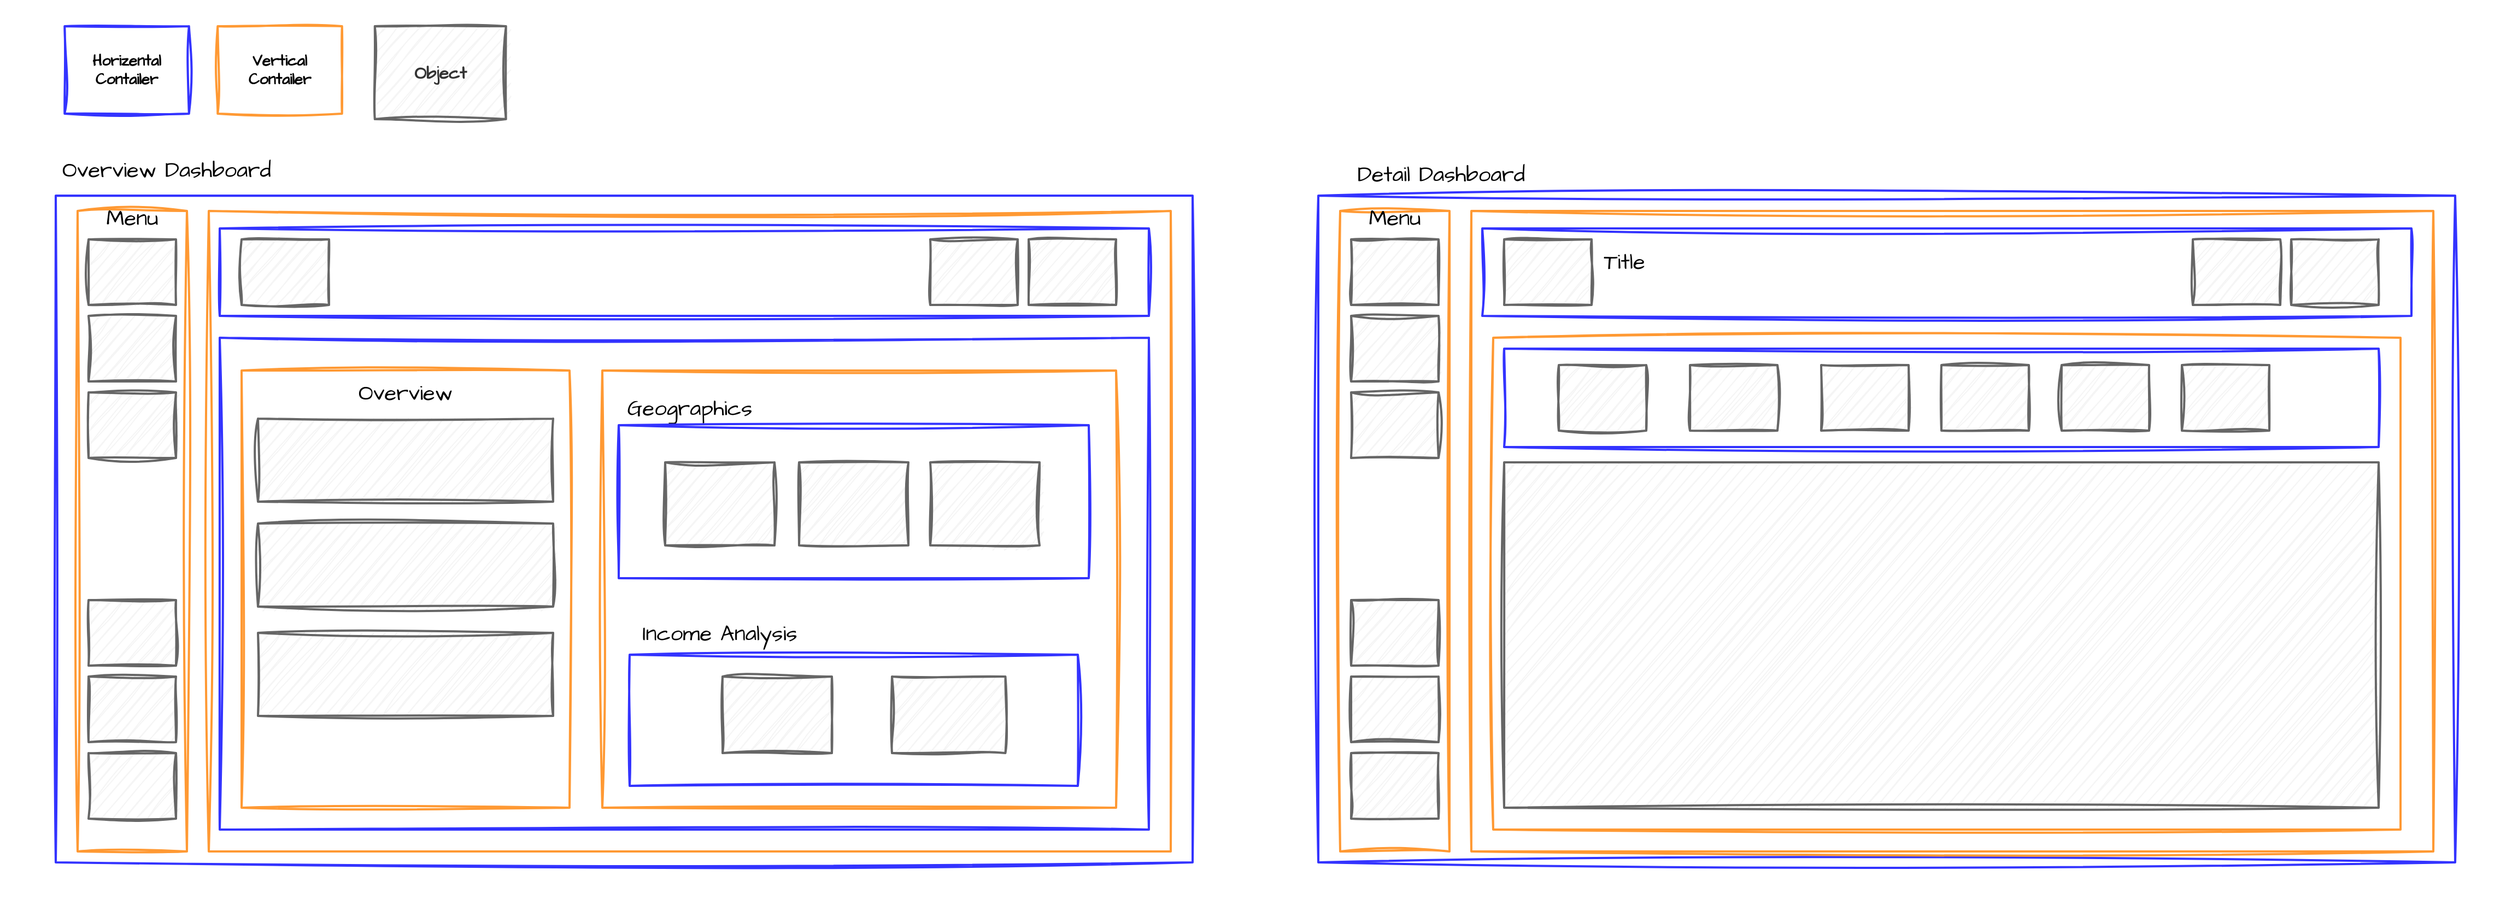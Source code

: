 <mxfile version="24.8.4">
  <diagram name="Page-1" id="qC8JYSfJKplx2IA5nMIo">
    <mxGraphModel grid="1" page="1" gridSize="10" guides="1" tooltips="1" connect="1" arrows="1" fold="1" pageScale="1" pageWidth="1169" pageHeight="827" math="0" shadow="0">
      <root>
        <mxCell id="0" />
        <mxCell id="1" parent="0" />
        <mxCell id="78zSkCuYWXqXhbrkB40Y-1" value="" style="rounded=0;whiteSpace=wrap;html=1;strokeColor=none;" vertex="1" parent="1">
          <mxGeometry x="40" y="-827" width="2280" height="827" as="geometry" />
        </mxCell>
        <mxCell id="PGWeTWr600nqLuUM6eGq-1" value="" style="rounded=0;whiteSpace=wrap;html=1;fillColor=none;strokeColor=#3333FF;strokeWidth=2;sketch=1;curveFitting=1;jiggle=2;" vertex="1" parent="1">
          <mxGeometry x="85" y="-648" width="1040" height="610" as="geometry" />
        </mxCell>
        <mxCell id="PGWeTWr600nqLuUM6eGq-2" value="" style="rounded=0;whiteSpace=wrap;html=1;fillColor=none;strokeColor=#FF9933;strokeWidth=2;sketch=1;curveFitting=1;jiggle=2;" vertex="1" parent="1">
          <mxGeometry x="105" y="-634" width="100" height="586" as="geometry" />
        </mxCell>
        <mxCell id="PGWeTWr600nqLuUM6eGq-4" value="" style="rounded=0;whiteSpace=wrap;html=1;fillColor=#f5f5f5;fontColor=#333333;strokeColor=#666666;strokeWidth=2;sketch=1;curveFitting=1;jiggle=2;" vertex="1" parent="1">
          <mxGeometry x="115" y="-608" width="80" height="60" as="geometry" />
        </mxCell>
        <mxCell id="PGWeTWr600nqLuUM6eGq-5" value="" style="rounded=0;whiteSpace=wrap;html=1;fillColor=#f5f5f5;fontColor=#333333;strokeColor=#666666;strokeWidth=2;sketch=1;curveFitting=1;jiggle=2;" vertex="1" parent="1">
          <mxGeometry x="115" y="-538" width="80" height="60" as="geometry" />
        </mxCell>
        <mxCell id="PGWeTWr600nqLuUM6eGq-6" value="" style="rounded=0;whiteSpace=wrap;html=1;fillColor=#f5f5f5;fontColor=#333333;strokeColor=#666666;strokeWidth=2;sketch=1;curveFitting=1;jiggle=2;" vertex="1" parent="1">
          <mxGeometry x="115" y="-208" width="80" height="60" as="geometry" />
        </mxCell>
        <mxCell id="PGWeTWr600nqLuUM6eGq-7" value="" style="rounded=0;whiteSpace=wrap;html=1;fillColor=#f5f5f5;fontColor=#333333;strokeColor=#666666;strokeWidth=2;sketch=1;curveFitting=1;jiggle=2;" vertex="1" parent="1">
          <mxGeometry x="115" y="-138" width="80" height="60" as="geometry" />
        </mxCell>
        <mxCell id="PGWeTWr600nqLuUM6eGq-8" value="" style="rounded=0;whiteSpace=wrap;html=1;fillColor=#f5f5f5;fontColor=#333333;strokeColor=#666666;strokeWidth=2;sketch=1;curveFitting=1;jiggle=2;" vertex="1" parent="1">
          <mxGeometry x="115" y="-278" width="80" height="60" as="geometry" />
        </mxCell>
        <mxCell id="PGWeTWr600nqLuUM6eGq-9" value="" style="rounded=0;whiteSpace=wrap;html=1;fillColor=none;strokeColor=#FF9933;strokeWidth=2;sketch=1;curveFitting=1;jiggle=2;" vertex="1" parent="1">
          <mxGeometry x="225" y="-634" width="880" height="586" as="geometry" />
        </mxCell>
        <mxCell id="PGWeTWr600nqLuUM6eGq-10" value="" style="rounded=0;whiteSpace=wrap;html=1;fillColor=none;strokeColor=#3333FF;strokeWidth=2;sketch=1;curveFitting=1;jiggle=2;" vertex="1" parent="1">
          <mxGeometry x="235" y="-618" width="850" height="80" as="geometry" />
        </mxCell>
        <mxCell id="PGWeTWr600nqLuUM6eGq-11" value="" style="rounded=0;whiteSpace=wrap;html=1;fillColor=#f5f5f5;fontColor=#333333;strokeColor=#666666;strokeWidth=2;sketch=1;curveFitting=1;jiggle=2;" vertex="1" parent="1">
          <mxGeometry x="255" y="-608" width="80" height="60" as="geometry" />
        </mxCell>
        <mxCell id="PGWeTWr600nqLuUM6eGq-12" value="" style="rounded=0;whiteSpace=wrap;html=1;fillColor=#f5f5f5;fontColor=#333333;strokeColor=#666666;strokeWidth=2;sketch=1;curveFitting=1;jiggle=2;" vertex="1" parent="1">
          <mxGeometry x="975" y="-608" width="80" height="60" as="geometry" />
        </mxCell>
        <mxCell id="PGWeTWr600nqLuUM6eGq-13" value="" style="rounded=0;whiteSpace=wrap;html=1;fillColor=#f5f5f5;fontColor=#333333;strokeColor=#666666;strokeWidth=2;sketch=1;curveFitting=1;jiggle=2;" vertex="1" parent="1">
          <mxGeometry x="885" y="-608" width="80" height="60" as="geometry" />
        </mxCell>
        <mxCell id="PGWeTWr600nqLuUM6eGq-14" value="" style="rounded=0;whiteSpace=wrap;html=1;fillColor=#f5f5f5;fontColor=#333333;strokeColor=#666666;strokeWidth=2;sketch=1;curveFitting=1;jiggle=2;" vertex="1" parent="1">
          <mxGeometry x="115" y="-468" width="80" height="60" as="geometry" />
        </mxCell>
        <mxCell id="PGWeTWr600nqLuUM6eGq-15" value="Overview Dashboard" style="text;html=1;strokeColor=none;fillColor=none;align=center;verticalAlign=middle;whiteSpace=wrap;rounded=0;fontSize=20;fontFamily=Architects Daughter;sketch=1;curveFitting=1;jiggle=2;" vertex="1" parent="1">
          <mxGeometry x="34" y="-682" width="305" height="20" as="geometry" />
        </mxCell>
        <mxCell id="PGWeTWr600nqLuUM6eGq-16" value="Menu" style="text;html=1;strokeColor=none;fillColor=none;align=center;verticalAlign=middle;whiteSpace=wrap;rounded=0;fontSize=20;fontFamily=Architects Daughter;strokeWidth=2;sketch=1;curveFitting=1;jiggle=2;" vertex="1" parent="1">
          <mxGeometry x="125" y="-638" width="60" height="20" as="geometry" />
        </mxCell>
        <mxCell id="PGWeTWr600nqLuUM6eGq-18" value="" style="rounded=0;whiteSpace=wrap;html=1;fillColor=none;strokeColor=#3333FF;strokeWidth=2;sketch=1;curveFitting=1;jiggle=2;" vertex="1" parent="1">
          <mxGeometry x="235" y="-518" width="850" height="450" as="geometry" />
        </mxCell>
        <mxCell id="PGWeTWr600nqLuUM6eGq-19" value="" style="rounded=0;whiteSpace=wrap;html=1;fillColor=none;strokeColor=#FF9933;strokeWidth=2;sketch=1;curveFitting=1;jiggle=2;" vertex="1" parent="1">
          <mxGeometry x="255" y="-488" width="300" height="400" as="geometry" />
        </mxCell>
        <mxCell id="PGWeTWr600nqLuUM6eGq-21" value="Overview" style="text;html=1;strokeColor=none;fillColor=none;align=center;verticalAlign=middle;whiteSpace=wrap;rounded=0;fontSize=20;fontFamily=Architects Daughter;strokeWidth=2;sketch=1;curveFitting=1;jiggle=2;" vertex="1" parent="1">
          <mxGeometry x="375" y="-478" width="60" height="20" as="geometry" />
        </mxCell>
        <mxCell id="PGWeTWr600nqLuUM6eGq-23" value="" style="rounded=0;whiteSpace=wrap;html=1;fillColor=none;strokeColor=#FF9933;strokeWidth=2;sketch=1;curveFitting=1;jiggle=2;" vertex="1" parent="1">
          <mxGeometry x="585" y="-488" width="470" height="400" as="geometry" />
        </mxCell>
        <mxCell id="PGWeTWr600nqLuUM6eGq-24" value="" style="rounded=0;whiteSpace=wrap;html=1;fillColor=#f5f5f5;fontColor=#333333;strokeColor=#666666;strokeWidth=2;sketch=1;curveFitting=1;jiggle=2;" vertex="1" parent="1">
          <mxGeometry x="270" y="-444" width="270" height="76" as="geometry" />
        </mxCell>
        <mxCell id="PGWeTWr600nqLuUM6eGq-25" value="" style="rounded=0;whiteSpace=wrap;html=1;fillColor=#f5f5f5;fontColor=#333333;strokeColor=#666666;strokeWidth=2;sketch=1;curveFitting=1;jiggle=2;" vertex="1" parent="1">
          <mxGeometry x="270" y="-348" width="270" height="76" as="geometry" />
        </mxCell>
        <mxCell id="PGWeTWr600nqLuUM6eGq-26" value="" style="rounded=0;whiteSpace=wrap;html=1;fillColor=#f5f5f5;fontColor=#333333;strokeColor=#666666;strokeWidth=2;sketch=1;curveFitting=1;jiggle=2;" vertex="1" parent="1">
          <mxGeometry x="270" y="-248" width="270" height="76" as="geometry" />
        </mxCell>
        <mxCell id="PGWeTWr600nqLuUM6eGq-29" value="Income Analysis" style="text;html=1;strokeColor=none;fillColor=none;align=center;verticalAlign=middle;whiteSpace=wrap;rounded=0;fontSize=20;fontFamily=Architects Daughter;strokeWidth=2;sketch=1;curveFitting=1;jiggle=2;" vertex="1" parent="1">
          <mxGeometry x="605" y="-258" width="175" height="20" as="geometry" />
        </mxCell>
        <mxCell id="PGWeTWr600nqLuUM6eGq-30" value="Geographics" style="text;html=1;strokeColor=none;fillColor=none;align=center;verticalAlign=middle;whiteSpace=wrap;rounded=0;fontSize=20;fontFamily=Architects Daughter;strokeWidth=2;sketch=1;curveFitting=1;jiggle=2;" vertex="1" parent="1">
          <mxGeometry x="635" y="-464" width="60" height="20" as="geometry" />
        </mxCell>
        <mxCell id="PGWeTWr600nqLuUM6eGq-31" value="" style="rounded=0;whiteSpace=wrap;html=1;fillColor=none;strokeColor=#3333FF;strokeWidth=2;sketch=1;curveFitting=1;jiggle=2;" vertex="1" parent="1">
          <mxGeometry x="610" y="-228" width="410" height="120" as="geometry" />
        </mxCell>
        <mxCell id="PGWeTWr600nqLuUM6eGq-32" value="" style="rounded=0;whiteSpace=wrap;html=1;fillColor=#f5f5f5;fontColor=#333333;strokeColor=#666666;strokeWidth=2;sketch=1;curveFitting=1;jiggle=2;" vertex="1" parent="1">
          <mxGeometry x="695" y="-208" width="100" height="70" as="geometry" />
        </mxCell>
        <mxCell id="PGWeTWr600nqLuUM6eGq-33" value="" style="rounded=0;whiteSpace=wrap;html=1;fillColor=#f5f5f5;fontColor=#333333;strokeColor=#666666;strokeWidth=2;sketch=1;curveFitting=1;jiggle=2;" vertex="1" parent="1">
          <mxGeometry x="850" y="-208" width="103.75" height="70" as="geometry" />
        </mxCell>
        <mxCell id="PGWeTWr600nqLuUM6eGq-36" value="" style="rounded=0;whiteSpace=wrap;html=1;fillColor=#f5f5f5;fontColor=#333333;strokeColor=#666666;strokeWidth=2;sketch=1;curveFitting=1;jiggle=2;" vertex="1" parent="1">
          <mxGeometry x="642.5" y="-404" width="100" height="76" as="geometry" />
        </mxCell>
        <mxCell id="PGWeTWr600nqLuUM6eGq-37" value="" style="rounded=0;whiteSpace=wrap;html=1;fillColor=#f5f5f5;fontColor=#333333;strokeColor=#666666;strokeWidth=2;sketch=1;curveFitting=1;jiggle=2;" vertex="1" parent="1">
          <mxGeometry x="765" y="-404" width="100" height="76" as="geometry" />
        </mxCell>
        <mxCell id="PGWeTWr600nqLuUM6eGq-38" value="" style="rounded=0;whiteSpace=wrap;html=1;fillColor=#f5f5f5;fontColor=#333333;strokeColor=#666666;strokeWidth=2;sketch=1;curveFitting=1;jiggle=2;" vertex="1" parent="1">
          <mxGeometry x="885" y="-404" width="100" height="76" as="geometry" />
        </mxCell>
        <mxCell id="PGWeTWr600nqLuUM6eGq-40" value="" style="rounded=0;whiteSpace=wrap;html=1;fillColor=none;strokeColor=#3333FF;strokeWidth=2;sketch=1;curveFitting=1;jiggle=2;" vertex="1" parent="1">
          <mxGeometry x="1240" y="-648" width="1040" height="610" as="geometry" />
        </mxCell>
        <mxCell id="PGWeTWr600nqLuUM6eGq-41" value="" style="rounded=0;whiteSpace=wrap;html=1;fillColor=none;strokeColor=#FF9933;strokeWidth=2;sketch=1;curveFitting=1;jiggle=2;" vertex="1" parent="1">
          <mxGeometry x="1260" y="-634" width="100" height="586" as="geometry" />
        </mxCell>
        <mxCell id="PGWeTWr600nqLuUM6eGq-42" value="" style="rounded=0;whiteSpace=wrap;html=1;fillColor=#f5f5f5;fontColor=#333333;strokeColor=#666666;strokeWidth=2;sketch=1;curveFitting=1;jiggle=2;" vertex="1" parent="1">
          <mxGeometry x="1270" y="-608" width="80" height="60" as="geometry" />
        </mxCell>
        <mxCell id="PGWeTWr600nqLuUM6eGq-43" value="" style="rounded=0;whiteSpace=wrap;html=1;fillColor=#f5f5f5;fontColor=#333333;strokeColor=#666666;strokeWidth=2;sketch=1;curveFitting=1;jiggle=2;" vertex="1" parent="1">
          <mxGeometry x="1270" y="-538" width="80" height="60" as="geometry" />
        </mxCell>
        <mxCell id="PGWeTWr600nqLuUM6eGq-44" value="" style="rounded=0;whiteSpace=wrap;html=1;fillColor=#f5f5f5;fontColor=#333333;strokeColor=#666666;strokeWidth=2;sketch=1;curveFitting=1;jiggle=2;" vertex="1" parent="1">
          <mxGeometry x="1270" y="-208" width="80" height="60" as="geometry" />
        </mxCell>
        <mxCell id="PGWeTWr600nqLuUM6eGq-45" value="" style="rounded=0;whiteSpace=wrap;html=1;fillColor=#f5f5f5;fontColor=#333333;strokeColor=#666666;strokeWidth=2;sketch=1;curveFitting=1;jiggle=2;" vertex="1" parent="1">
          <mxGeometry x="1270" y="-138" width="80" height="60" as="geometry" />
        </mxCell>
        <mxCell id="PGWeTWr600nqLuUM6eGq-46" value="" style="rounded=0;whiteSpace=wrap;html=1;fillColor=#f5f5f5;fontColor=#333333;strokeColor=#666666;strokeWidth=2;sketch=1;curveFitting=1;jiggle=2;" vertex="1" parent="1">
          <mxGeometry x="1270" y="-278" width="80" height="60" as="geometry" />
        </mxCell>
        <mxCell id="PGWeTWr600nqLuUM6eGq-47" value="" style="rounded=0;whiteSpace=wrap;html=1;fillColor=none;strokeColor=#FF9933;strokeWidth=2;sketch=1;curveFitting=1;jiggle=2;" vertex="1" parent="1">
          <mxGeometry x="1380" y="-634" width="880" height="586" as="geometry" />
        </mxCell>
        <mxCell id="PGWeTWr600nqLuUM6eGq-48" value="" style="rounded=0;whiteSpace=wrap;html=1;fillColor=none;strokeColor=#3333FF;strokeWidth=2;sketch=1;curveFitting=1;jiggle=2;" vertex="1" parent="1">
          <mxGeometry x="1390" y="-618" width="850" height="80" as="geometry" />
        </mxCell>
        <mxCell id="PGWeTWr600nqLuUM6eGq-49" value="" style="rounded=0;whiteSpace=wrap;html=1;fillColor=#f5f5f5;fontColor=#333333;strokeColor=#666666;strokeWidth=2;sketch=1;curveFitting=1;jiggle=2;" vertex="1" parent="1">
          <mxGeometry x="1410" y="-608" width="80" height="60" as="geometry" />
        </mxCell>
        <mxCell id="PGWeTWr600nqLuUM6eGq-50" value="" style="rounded=0;whiteSpace=wrap;html=1;fillColor=#f5f5f5;fontColor=#333333;strokeColor=#666666;strokeWidth=2;sketch=1;curveFitting=1;jiggle=2;" vertex="1" parent="1">
          <mxGeometry x="2130" y="-608" width="80" height="60" as="geometry" />
        </mxCell>
        <mxCell id="PGWeTWr600nqLuUM6eGq-51" value="" style="rounded=0;whiteSpace=wrap;html=1;fillColor=#f5f5f5;fontColor=#333333;strokeColor=#666666;strokeWidth=2;sketch=1;curveFitting=1;jiggle=2;" vertex="1" parent="1">
          <mxGeometry x="2040" y="-608" width="80" height="60" as="geometry" />
        </mxCell>
        <mxCell id="PGWeTWr600nqLuUM6eGq-52" value="" style="rounded=0;whiteSpace=wrap;html=1;fillColor=#f5f5f5;fontColor=#333333;strokeColor=#666666;strokeWidth=2;sketch=1;curveFitting=1;jiggle=2;" vertex="1" parent="1">
          <mxGeometry x="1270" y="-468" width="80" height="60" as="geometry" />
        </mxCell>
        <mxCell id="PGWeTWr600nqLuUM6eGq-53" value="Detail Dashboard" style="text;html=1;strokeColor=none;fillColor=none;align=center;verticalAlign=middle;whiteSpace=wrap;rounded=0;fontSize=20;fontFamily=Architects Daughter;strokeWidth=2;sketch=1;curveFitting=1;jiggle=2;" vertex="1" parent="1">
          <mxGeometry x="1200" y="-678" width="305" height="20" as="geometry" />
        </mxCell>
        <mxCell id="PGWeTWr600nqLuUM6eGq-54" value="Menu" style="text;html=1;strokeColor=none;fillColor=none;align=center;verticalAlign=middle;whiteSpace=wrap;rounded=0;fontSize=20;fontFamily=Architects Daughter;strokeWidth=2;sketch=1;curveFitting=1;jiggle=2;" vertex="1" parent="1">
          <mxGeometry x="1280" y="-638" width="60" height="20" as="geometry" />
        </mxCell>
        <mxCell id="PGWeTWr600nqLuUM6eGq-55" value="Title" style="text;html=1;strokeColor=none;fillColor=none;align=center;verticalAlign=middle;whiteSpace=wrap;rounded=0;fontSize=20;fontFamily=Architects Daughter;strokeWidth=2;sketch=1;curveFitting=1;jiggle=2;" vertex="1" parent="1">
          <mxGeometry x="1490" y="-598" width="60" height="20" as="geometry" />
        </mxCell>
        <mxCell id="PGWeTWr600nqLuUM6eGq-73" value="" style="rounded=0;whiteSpace=wrap;html=1;fillColor=none;strokeColor=#FF9933;strokeWidth=2;sketch=1;curveFitting=1;jiggle=2;" vertex="1" parent="1">
          <mxGeometry x="1400" y="-518" width="830" height="450" as="geometry" />
        </mxCell>
        <mxCell id="PGWeTWr600nqLuUM6eGq-74" value="" style="rounded=0;whiteSpace=wrap;html=1;fillColor=none;strokeColor=#3333FF;strokeWidth=2;sketch=1;curveFitting=1;jiggle=2;" vertex="1" parent="1">
          <mxGeometry x="1410" y="-508" width="800" height="90" as="geometry" />
        </mxCell>
        <mxCell id="PGWeTWr600nqLuUM6eGq-75" value="" style="rounded=0;whiteSpace=wrap;html=1;fillColor=#f5f5f5;fontColor=#333333;strokeColor=#666666;strokeWidth=2;sketch=1;curveFitting=1;jiggle=2;" vertex="1" parent="1">
          <mxGeometry x="1460" y="-493" width="80" height="60" as="geometry" />
        </mxCell>
        <mxCell id="PGWeTWr600nqLuUM6eGq-76" value="" style="rounded=0;whiteSpace=wrap;html=1;fillColor=#f5f5f5;fontColor=#333333;strokeColor=#666666;strokeWidth=2;sketch=1;curveFitting=1;jiggle=2;" vertex="1" parent="1">
          <mxGeometry x="1580" y="-493" width="80" height="60" as="geometry" />
        </mxCell>
        <mxCell id="PGWeTWr600nqLuUM6eGq-77" value="" style="rounded=0;whiteSpace=wrap;html=1;fillColor=#f5f5f5;fontColor=#333333;strokeColor=#666666;strokeWidth=2;sketch=1;curveFitting=1;jiggle=2;" vertex="1" parent="1">
          <mxGeometry x="1700" y="-493" width="80" height="60" as="geometry" />
        </mxCell>
        <mxCell id="PGWeTWr600nqLuUM6eGq-78" value="" style="rounded=0;whiteSpace=wrap;html=1;fillColor=#f5f5f5;fontColor=#333333;strokeColor=#666666;strokeWidth=2;sketch=1;curveFitting=1;jiggle=2;" vertex="1" parent="1">
          <mxGeometry x="1810" y="-493" width="80" height="60" as="geometry" />
        </mxCell>
        <mxCell id="PGWeTWr600nqLuUM6eGq-79" value="" style="rounded=0;whiteSpace=wrap;html=1;fillColor=#f5f5f5;fontColor=#333333;strokeColor=#666666;strokeWidth=2;sketch=1;curveFitting=1;jiggle=2;" vertex="1" parent="1">
          <mxGeometry x="1920" y="-493" width="80" height="60" as="geometry" />
        </mxCell>
        <mxCell id="PGWeTWr600nqLuUM6eGq-80" value="" style="rounded=0;whiteSpace=wrap;html=1;fillColor=#f5f5f5;fontColor=#333333;strokeColor=#666666;strokeWidth=2;sketch=1;curveFitting=1;jiggle=2;" vertex="1" parent="1">
          <mxGeometry x="2030" y="-493" width="80" height="60" as="geometry" />
        </mxCell>
        <mxCell id="PGWeTWr600nqLuUM6eGq-81" value="" style="rounded=0;whiteSpace=wrap;html=1;fillColor=#f5f5f5;fontColor=#333333;strokeColor=#666666;strokeWidth=2;sketch=1;curveFitting=1;jiggle=2;" vertex="1" parent="1">
          <mxGeometry x="1410" y="-404" width="800" height="316" as="geometry" />
        </mxCell>
        <mxCell id="vjm-o3LrQS6AP1Cw-ad6-1" value="" style="rounded=0;whiteSpace=wrap;html=1;fillColor=none;strokeColor=#3333FF;strokeWidth=2;sketch=1;curveFitting=1;jiggle=2;" vertex="1" parent="1">
          <mxGeometry x="600" y="-438" width="430" height="140" as="geometry" />
        </mxCell>
        <mxCell id="vjm-o3LrQS6AP1Cw-ad6-3" value="Horizental Contailer" style="rounded=0;whiteSpace=wrap;html=1;fillColor=none;strokeColor=#3333FF;strokeWidth=2;sketch=1;curveFitting=1;jiggle=2;fontFamily=Architects Daughter;fontSource=https%3A%2F%2Ffonts.googleapis.com%2Fcss%3Ffamily%3DArchitects%2BDaughter;fontStyle=1;fontSize=14;" vertex="1" parent="1">
          <mxGeometry x="93.13" y="-803" width="113.75" height="80" as="geometry" />
        </mxCell>
        <mxCell id="vjm-o3LrQS6AP1Cw-ad6-4" value="Vertical&lt;br&gt;Contailer" style="rounded=0;whiteSpace=wrap;html=1;fillColor=none;strokeColor=#FF9933;strokeWidth=2;sketch=1;curveFitting=1;jiggle=2;fontFamily=Architects Daughter;fontSource=https%3A%2F%2Ffonts.googleapis.com%2Fcss%3Ffamily%3DArchitects%2BDaughter;fontStyle=1;fontSize=14;" vertex="1" parent="1">
          <mxGeometry x="233.13" y="-803" width="113.75" height="80" as="geometry" />
        </mxCell>
        <mxCell id="vjm-o3LrQS6AP1Cw-ad6-5" value="Object" style="rounded=0;whiteSpace=wrap;html=1;fillColor=#f5f5f5;fontColor=#333333;strokeColor=#666666;strokeWidth=2;sketch=1;curveFitting=1;jiggle=2;fontFamily=Architects Daughter;fontSource=https%3A%2F%2Ffonts.googleapis.com%2Fcss%3Ffamily%3DArchitects%2BDaughter;fontSize=16;fontStyle=1" vertex="1" parent="1">
          <mxGeometry x="376.88" y="-803" width="120" height="85" as="geometry" />
        </mxCell>
      </root>
    </mxGraphModel>
  </diagram>
</mxfile>
